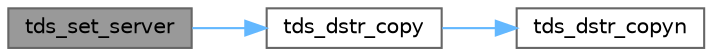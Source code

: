 digraph "tds_set_server"
{
 // LATEX_PDF_SIZE
  bgcolor="transparent";
  edge [fontname=Helvetica,fontsize=10,labelfontname=Helvetica,labelfontsize=10];
  node [fontname=Helvetica,fontsize=10,shape=box,height=0.2,width=0.4];
  rankdir="LR";
  Node1 [id="Node000001",label="tds_set_server",height=0.2,width=0.4,color="gray40", fillcolor="grey60", style="filled", fontcolor="black",tooltip="Set the servername in a TDSLOGIN structure."];
  Node1 -> Node2 [id="edge1_Node000001_Node000002",color="steelblue1",style="solid",tooltip=" "];
  Node2 [id="Node000002",label="tds_dstr_copy",height=0.2,width=0.4,color="grey40", fillcolor="white", style="filled",URL="$a00581.html#gad96366d9fa93bfc283cef1299fbe97ab",tooltip="copy a string from another"];
  Node2 -> Node3 [id="edge2_Node000002_Node000003",color="steelblue1",style="solid",tooltip=" "];
  Node3 [id="Node000003",label="tds_dstr_copyn",height=0.2,width=0.4,color="grey40", fillcolor="white", style="filled",URL="$a00581.html#ga656718f240d7403f986ae887d84a6ca1",tooltip="Set string to a given buffer of characters."];
}
